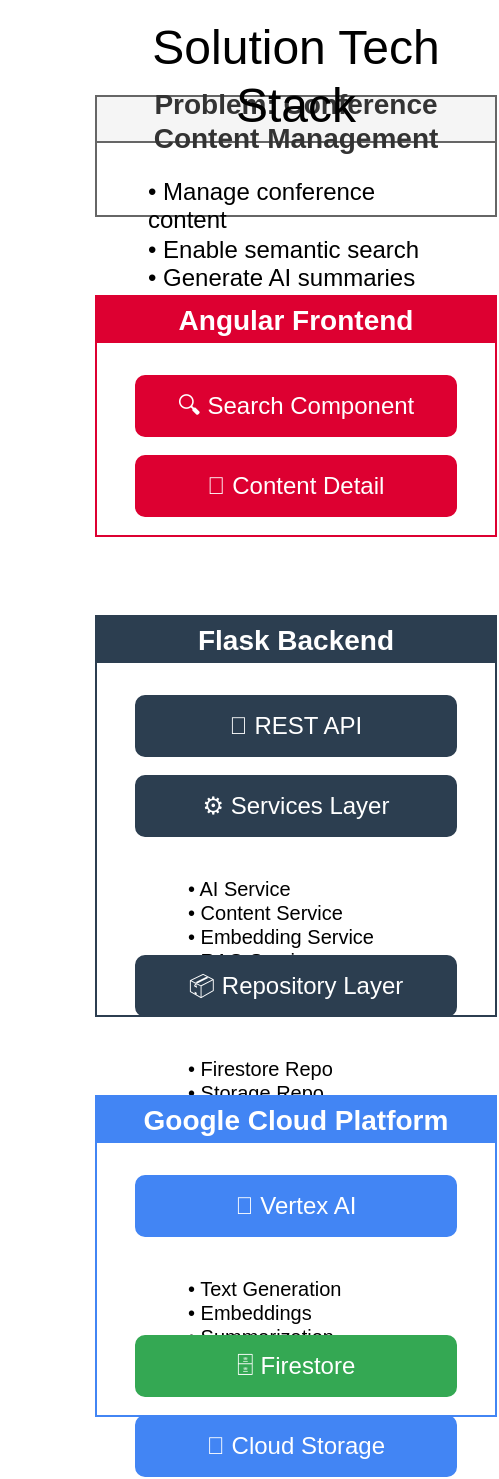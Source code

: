 <mxfile version="26.1.3">
  <diagram name="Page-1" id="project-stack">
    <mxGraphModel dx="77022" dy="41319" grid="1" gridSize="10" guides="1" tooltips="1" connect="1" arrows="1" fold="1" page="1" pageScale="1" pageWidth="827" pageHeight="1169" math="0" shadow="0">
      <root>
        <mxCell id="0" />
        <mxCell id="1" parent="0" />
        
        <!-- Problem Description -->
        <mxCell id="problem" value="Problem: Conference Content Management" style="swimlane;whiteSpace=wrap;html=1;fillColor=#f5f5f5;strokeColor=#666666;fontColor=#333333;fontSize=14;" parent="1" vertex="1">
          <mxGeometry x="40" y="40" width="200" height="60" as="geometry" />
        </mxCell>
        <mxCell id="problem_desc" value="• Manage conference content&#xa;• Enable semantic search&#xa;• Generate AI summaries&#xa;• Process multiple file types" style="text;html=1;strokeColor=none;fillColor=none;align=left;verticalAlign=top;spacingLeft=4;spacingTop=4;whiteSpace=wrap;rounded=0;fontSize=12;" parent="problem" vertex="1">
          <mxGeometry x="20" y="30" width="160" height="20" as="geometry" />
        </mxCell>
        
        <!-- Frontend -->
        <mxCell id="frontend" value="Angular Frontend" style="swimlane;whiteSpace=wrap;html=1;fillColor=#dd0031;strokeColor=#dd0031;fontColor=white;fontSize=14;" parent="1" vertex="1">
          <mxGeometry x="40" y="140" width="200" height="120" as="geometry" />
        </mxCell>
        <mxCell id="search" value="🔍 Search Component" style="rounded=1;whiteSpace=wrap;html=1;fillColor=#dd0031;strokeColor=#dd0031;fontColor=white;" parent="frontend" vertex="1">
          <mxGeometry x="20" y="40" width="160" height="30" as="geometry" />
        </mxCell>
        <mxCell id="content" value="📄 Content Detail" style="rounded=1;whiteSpace=wrap;html=1;fillColor=#dd0031;strokeColor=#dd0031;fontColor=white;" parent="frontend" vertex="1">
          <mxGeometry x="20" y="80" width="160" height="30" as="geometry" />
        </mxCell>
        
        <!-- Backend -->
        <mxCell id="backend" value="Flask Backend" style="swimlane;whiteSpace=wrap;html=1;fillColor=#2c3e50;strokeColor=#2c3e50;fontColor=white;fontSize=14;" parent="1" vertex="1">
          <mxGeometry x="40" y="300" width="200" height="200" as="geometry" />
        </mxCell>
        <mxCell id="api" value="🔌 REST API" style="rounded=1;whiteSpace=wrap;html=1;fillColor=#2c3e50;strokeColor=#2c3e50;fontColor=white;" parent="backend" vertex="1">
          <mxGeometry x="20" y="40" width="160" height="30" as="geometry" />
        </mxCell>
        <mxCell id="services" value="⚙️ Services Layer" style="rounded=1;whiteSpace=wrap;html=1;fillColor=#2c3e50;strokeColor=#2c3e50;fontColor=white;" parent="backend" vertex="1">
          <mxGeometry x="20" y="80" width="160" height="30" as="geometry" />
        </mxCell>
        <mxCell id="service_details" value="• AI Service&#xa;• Content Service&#xa;• Embedding Service&#xa;• RAG Service" style="text;html=1;strokeColor=none;fillColor=none;align=left;verticalAlign=top;spacingLeft=4;spacingTop=4;whiteSpace=wrap;rounded=0;fontSize=10;" parent="backend" vertex="1">
          <mxGeometry x="40" y="120" width="120" height="40" as="geometry" />
        </mxCell>
        <mxCell id="repos" value="📦 Repository Layer" style="rounded=1;whiteSpace=wrap;html=1;fillColor=#2c3e50;strokeColor=#2c3e50;fontColor=white;" parent="backend" vertex="1">
          <mxGeometry x="20" y="170" width="160" height="30" as="geometry" />
        </mxCell>
        <mxCell id="repo_details" value="• Firestore Repo&#xa;• Storage Repo&#xa;• Vector Repo" style="text;html=1;strokeColor=none;fillColor=none;align=left;verticalAlign=top;spacingLeft=4;spacingTop=4;whiteSpace=wrap;rounded=0;fontSize=10;" parent="backend" vertex="1">
          <mxGeometry x="40" y="210" width="120" height="40" as="geometry" />
        </mxCell>
        
        <!-- Google Cloud -->
        <mxCell id="gcp" value="Google Cloud Platform" style="swimlane;whiteSpace=wrap;html=1;fillColor=#4285f4;strokeColor=#4285f4;fontColor=white;fontSize=14;" parent="1" vertex="1">
          <mxGeometry x="40" y="540" width="200" height="160" as="geometry" />
        </mxCell>
        <mxCell id="vertex" value="🤖 Vertex AI" style="rounded=1;whiteSpace=wrap;html=1;fillColor=#4285f4;strokeColor=#4285f4;fontColor=white;" parent="gcp" vertex="1">
          <mxGeometry x="20" y="40" width="160" height="30" as="geometry" />
        </mxCell>
        <mxCell id="vertex_desc" value="• Text Generation&#xa;• Embeddings&#xa;• Summarization" style="text;html=1;strokeColor=none;fillColor=none;align=left;verticalAlign=top;spacingLeft=4;spacingTop=4;whiteSpace=wrap;rounded=0;fontSize=10;" parent="gcp" vertex="1">
          <mxGeometry x="40" y="80" width="120" height="30" as="geometry" />
        </mxCell>
        <mxCell id="firestore" value="🗄️ Firestore" style="rounded=1;whiteSpace=wrap;html=1;fillColor=#34a853;strokeColor=#34a853;fontColor=white;" parent="gcp" vertex="1">
          <mxGeometry x="20" y="120" width="160" height="30" as="geometry" />
        </mxCell>
        <mxCell id="storage" value="💾 Cloud Storage" style="rounded=1;whiteSpace=wrap;html=1;fillColor=#4285f4;strokeColor=#4285f4;fontColor=white;" parent="gcp" vertex="1">
          <mxGeometry x="20" y="160" width="160" height="30" as="geometry" />
        </mxCell>
        
        <!-- Connections -->
        <mxCell id="conn1" value="" style="endArrow=classic;html=1;rounded=0;exitX=0.5;exitY=1;entryX=0.5;entryY=0;" parent="1" source="frontend" target="backend" edge="1" />
        <mxCell id="conn2" value="" style="endArrow=classic;html=1;rounded=0;exitX=0.5;exitY=1;entryX=0.5;entryY=0;" parent="1" source="backend" target="gcp" edge="1" />
        
        <!-- Tech Stack Labels -->
        <mxCell id="tech_stack" value="Solution Tech Stack" style="text;html=1;strokeColor=none;fillColor=none;align=center;verticalAlign=middle;whiteSpace=wrap;rounded=0;fontSize=24;fontStyle=0" parent="1" vertex="1">
          <mxGeometry x="40" y="20" width="200" height="20" as="geometry" />
        </mxCell>
      </root>
    </mxGraphModel>
  </diagram>
</mxfile> 